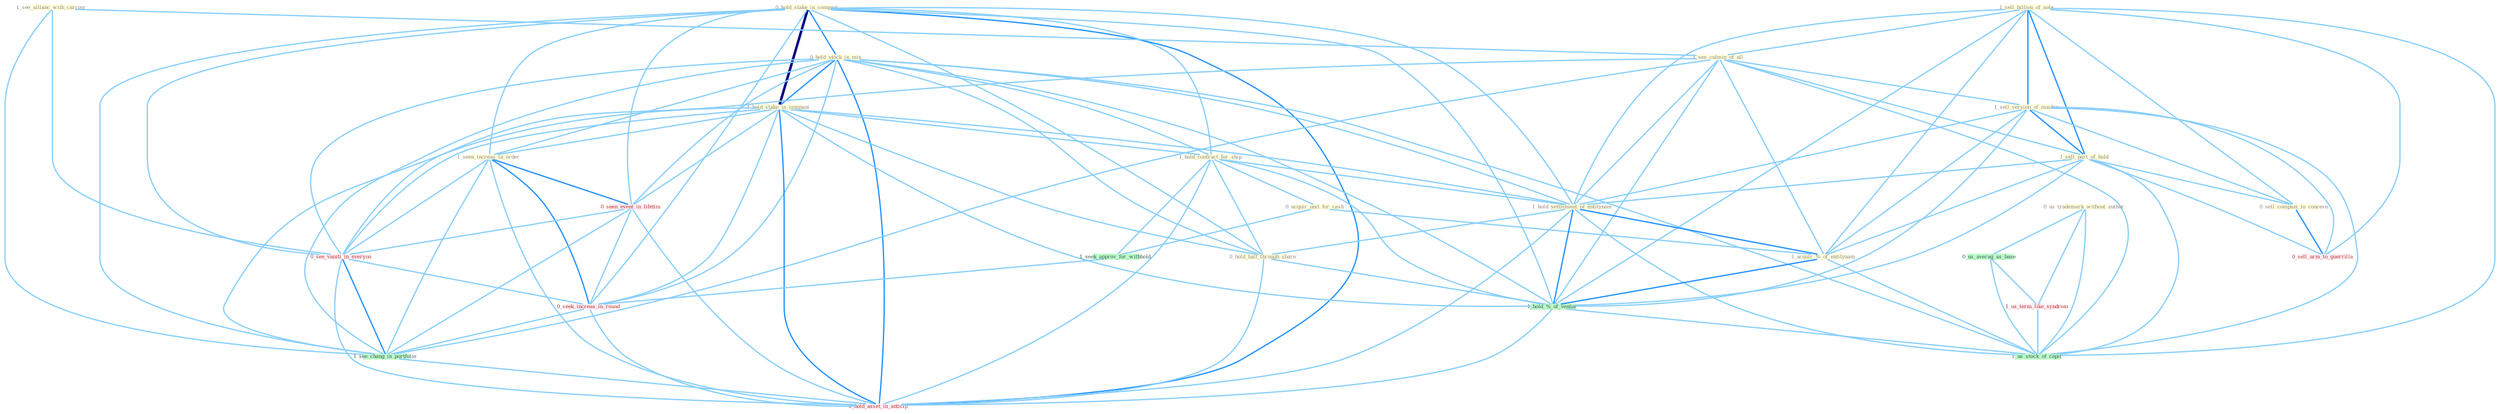 Graph G{ 
    node
    [shape=polygon,style=filled,width=.5,height=.06,color="#BDFCC9",fixedsize=true,fontsize=4,
    fontcolor="#2f4f4f"];
    {node
    [color="#ffffe0", fontcolor="#8b7d6b"] "0_hold_stake_in_compani " "0_hold_stock_in_mix " "1_see_allianc_with_carrier " "1_sell_billion_of_note " "1_see_culmin_of_all " "1_sell_version_of_machin " "1_hold_stake_in_compani " "1_hold_contract_for_ship " "1_sell_part_of_hold " "0_acquir_unit_for_cash " "1_hold_settlement_of_entitynam " "0_sell_compani_to_concern " "1_acquir_%_of_entitynam " "0_hold_half_through_share " "1_seen_increas_in_order " "0_us_trademark_without_author "}
{node [color="#fff0f5", fontcolor="#b22222"] "0_seen_event_in_lifetim " "1_us_term_like_syndrom " "0_see_vaniti_in_everyon " "0_sell_arm_to_guerrilla " "0_seek_increas_in_round " "0_hold_asset_in_anticip "}
edge [color="#B0E2FF"];

	"0_hold_stake_in_compani " -- "0_hold_stock_in_mix " [w="2", color="#1e90ff" , len=0.8];
	"0_hold_stake_in_compani " -- "1_hold_stake_in_compani " [w="4", style=bold, color="#000080", len=0.4];
	"0_hold_stake_in_compani " -- "1_hold_contract_for_ship " [w="1", color="#87cefa" ];
	"0_hold_stake_in_compani " -- "1_hold_settlement_of_entitynam " [w="1", color="#87cefa" ];
	"0_hold_stake_in_compani " -- "0_hold_half_through_share " [w="1", color="#87cefa" ];
	"0_hold_stake_in_compani " -- "1_seen_increas_in_order " [w="1", color="#87cefa" ];
	"0_hold_stake_in_compani " -- "0_seen_event_in_lifetim " [w="1", color="#87cefa" ];
	"0_hold_stake_in_compani " -- "1_hold_%_of_ventur " [w="1", color="#87cefa" ];
	"0_hold_stake_in_compani " -- "0_see_vaniti_in_everyon " [w="1", color="#87cefa" ];
	"0_hold_stake_in_compani " -- "0_seek_increas_in_round " [w="1", color="#87cefa" ];
	"0_hold_stake_in_compani " -- "1_see_chang_in_portfolio " [w="1", color="#87cefa" ];
	"0_hold_stake_in_compani " -- "0_hold_asset_in_anticip " [w="2", color="#1e90ff" , len=0.8];
	"0_hold_stock_in_mix " -- "1_hold_stake_in_compani " [w="2", color="#1e90ff" , len=0.8];
	"0_hold_stock_in_mix " -- "1_hold_contract_for_ship " [w="1", color="#87cefa" ];
	"0_hold_stock_in_mix " -- "1_hold_settlement_of_entitynam " [w="1", color="#87cefa" ];
	"0_hold_stock_in_mix " -- "0_hold_half_through_share " [w="1", color="#87cefa" ];
	"0_hold_stock_in_mix " -- "1_seen_increas_in_order " [w="1", color="#87cefa" ];
	"0_hold_stock_in_mix " -- "0_seen_event_in_lifetim " [w="1", color="#87cefa" ];
	"0_hold_stock_in_mix " -- "1_hold_%_of_ventur " [w="1", color="#87cefa" ];
	"0_hold_stock_in_mix " -- "0_see_vaniti_in_everyon " [w="1", color="#87cefa" ];
	"0_hold_stock_in_mix " -- "0_seek_increas_in_round " [w="1", color="#87cefa" ];
	"0_hold_stock_in_mix " -- "1_us_stock_of_capit " [w="1", color="#87cefa" ];
	"0_hold_stock_in_mix " -- "1_see_chang_in_portfolio " [w="1", color="#87cefa" ];
	"0_hold_stock_in_mix " -- "0_hold_asset_in_anticip " [w="2", color="#1e90ff" , len=0.8];
	"1_see_allianc_with_carrier " -- "1_see_culmin_of_all " [w="1", color="#87cefa" ];
	"1_see_allianc_with_carrier " -- "0_see_vaniti_in_everyon " [w="1", color="#87cefa" ];
	"1_see_allianc_with_carrier " -- "1_see_chang_in_portfolio " [w="1", color="#87cefa" ];
	"1_sell_billion_of_note " -- "1_see_culmin_of_all " [w="1", color="#87cefa" ];
	"1_sell_billion_of_note " -- "1_sell_version_of_machin " [w="2", color="#1e90ff" , len=0.8];
	"1_sell_billion_of_note " -- "1_sell_part_of_hold " [w="2", color="#1e90ff" , len=0.8];
	"1_sell_billion_of_note " -- "1_hold_settlement_of_entitynam " [w="1", color="#87cefa" ];
	"1_sell_billion_of_note " -- "0_sell_compani_to_concern " [w="1", color="#87cefa" ];
	"1_sell_billion_of_note " -- "1_acquir_%_of_entitynam " [w="1", color="#87cefa" ];
	"1_sell_billion_of_note " -- "1_hold_%_of_ventur " [w="1", color="#87cefa" ];
	"1_sell_billion_of_note " -- "0_sell_arm_to_guerrilla " [w="1", color="#87cefa" ];
	"1_sell_billion_of_note " -- "1_us_stock_of_capit " [w="1", color="#87cefa" ];
	"1_see_culmin_of_all " -- "1_sell_version_of_machin " [w="1", color="#87cefa" ];
	"1_see_culmin_of_all " -- "1_sell_part_of_hold " [w="1", color="#87cefa" ];
	"1_see_culmin_of_all " -- "1_hold_settlement_of_entitynam " [w="1", color="#87cefa" ];
	"1_see_culmin_of_all " -- "1_acquir_%_of_entitynam " [w="1", color="#87cefa" ];
	"1_see_culmin_of_all " -- "1_hold_%_of_ventur " [w="1", color="#87cefa" ];
	"1_see_culmin_of_all " -- "0_see_vaniti_in_everyon " [w="1", color="#87cefa" ];
	"1_see_culmin_of_all " -- "1_us_stock_of_capit " [w="1", color="#87cefa" ];
	"1_see_culmin_of_all " -- "1_see_chang_in_portfolio " [w="1", color="#87cefa" ];
	"1_sell_version_of_machin " -- "1_sell_part_of_hold " [w="2", color="#1e90ff" , len=0.8];
	"1_sell_version_of_machin " -- "1_hold_settlement_of_entitynam " [w="1", color="#87cefa" ];
	"1_sell_version_of_machin " -- "0_sell_compani_to_concern " [w="1", color="#87cefa" ];
	"1_sell_version_of_machin " -- "1_acquir_%_of_entitynam " [w="1", color="#87cefa" ];
	"1_sell_version_of_machin " -- "1_hold_%_of_ventur " [w="1", color="#87cefa" ];
	"1_sell_version_of_machin " -- "0_sell_arm_to_guerrilla " [w="1", color="#87cefa" ];
	"1_sell_version_of_machin " -- "1_us_stock_of_capit " [w="1", color="#87cefa" ];
	"1_hold_stake_in_compani " -- "1_hold_contract_for_ship " [w="1", color="#87cefa" ];
	"1_hold_stake_in_compani " -- "1_hold_settlement_of_entitynam " [w="1", color="#87cefa" ];
	"1_hold_stake_in_compani " -- "0_hold_half_through_share " [w="1", color="#87cefa" ];
	"1_hold_stake_in_compani " -- "1_seen_increas_in_order " [w="1", color="#87cefa" ];
	"1_hold_stake_in_compani " -- "0_seen_event_in_lifetim " [w="1", color="#87cefa" ];
	"1_hold_stake_in_compani " -- "1_hold_%_of_ventur " [w="1", color="#87cefa" ];
	"1_hold_stake_in_compani " -- "0_see_vaniti_in_everyon " [w="1", color="#87cefa" ];
	"1_hold_stake_in_compani " -- "0_seek_increas_in_round " [w="1", color="#87cefa" ];
	"1_hold_stake_in_compani " -- "1_see_chang_in_portfolio " [w="1", color="#87cefa" ];
	"1_hold_stake_in_compani " -- "0_hold_asset_in_anticip " [w="2", color="#1e90ff" , len=0.8];
	"1_hold_contract_for_ship " -- "0_acquir_unit_for_cash " [w="1", color="#87cefa" ];
	"1_hold_contract_for_ship " -- "1_hold_settlement_of_entitynam " [w="1", color="#87cefa" ];
	"1_hold_contract_for_ship " -- "0_hold_half_through_share " [w="1", color="#87cefa" ];
	"1_hold_contract_for_ship " -- "1_seek_approv_for_withhold " [w="1", color="#87cefa" ];
	"1_hold_contract_for_ship " -- "1_hold_%_of_ventur " [w="1", color="#87cefa" ];
	"1_hold_contract_for_ship " -- "0_hold_asset_in_anticip " [w="1", color="#87cefa" ];
	"1_sell_part_of_hold " -- "1_hold_settlement_of_entitynam " [w="1", color="#87cefa" ];
	"1_sell_part_of_hold " -- "0_sell_compani_to_concern " [w="1", color="#87cefa" ];
	"1_sell_part_of_hold " -- "1_acquir_%_of_entitynam " [w="1", color="#87cefa" ];
	"1_sell_part_of_hold " -- "1_hold_%_of_ventur " [w="1", color="#87cefa" ];
	"1_sell_part_of_hold " -- "0_sell_arm_to_guerrilla " [w="1", color="#87cefa" ];
	"1_sell_part_of_hold " -- "1_us_stock_of_capit " [w="1", color="#87cefa" ];
	"0_acquir_unit_for_cash " -- "1_acquir_%_of_entitynam " [w="1", color="#87cefa" ];
	"0_acquir_unit_for_cash " -- "1_seek_approv_for_withhold " [w="1", color="#87cefa" ];
	"1_hold_settlement_of_entitynam " -- "1_acquir_%_of_entitynam " [w="2", color="#1e90ff" , len=0.8];
	"1_hold_settlement_of_entitynam " -- "0_hold_half_through_share " [w="1", color="#87cefa" ];
	"1_hold_settlement_of_entitynam " -- "1_hold_%_of_ventur " [w="2", color="#1e90ff" , len=0.8];
	"1_hold_settlement_of_entitynam " -- "1_us_stock_of_capit " [w="1", color="#87cefa" ];
	"1_hold_settlement_of_entitynam " -- "0_hold_asset_in_anticip " [w="1", color="#87cefa" ];
	"0_sell_compani_to_concern " -- "0_sell_arm_to_guerrilla " [w="2", color="#1e90ff" , len=0.8];
	"1_acquir_%_of_entitynam " -- "1_hold_%_of_ventur " [w="2", color="#1e90ff" , len=0.8];
	"1_acquir_%_of_entitynam " -- "1_us_stock_of_capit " [w="1", color="#87cefa" ];
	"0_hold_half_through_share " -- "1_hold_%_of_ventur " [w="1", color="#87cefa" ];
	"0_hold_half_through_share " -- "0_hold_asset_in_anticip " [w="1", color="#87cefa" ];
	"1_seen_increas_in_order " -- "0_seen_event_in_lifetim " [w="2", color="#1e90ff" , len=0.8];
	"1_seen_increas_in_order " -- "0_see_vaniti_in_everyon " [w="1", color="#87cefa" ];
	"1_seen_increas_in_order " -- "0_seek_increas_in_round " [w="2", color="#1e90ff" , len=0.8];
	"1_seen_increas_in_order " -- "1_see_chang_in_portfolio " [w="1", color="#87cefa" ];
	"1_seen_increas_in_order " -- "0_hold_asset_in_anticip " [w="1", color="#87cefa" ];
	"0_us_trademark_without_author " -- "0_us_averag_as_base " [w="1", color="#87cefa" ];
	"0_us_trademark_without_author " -- "1_us_term_like_syndrom " [w="1", color="#87cefa" ];
	"0_us_trademark_without_author " -- "1_us_stock_of_capit " [w="1", color="#87cefa" ];
	"0_seen_event_in_lifetim " -- "0_see_vaniti_in_everyon " [w="1", color="#87cefa" ];
	"0_seen_event_in_lifetim " -- "0_seek_increas_in_round " [w="1", color="#87cefa" ];
	"0_seen_event_in_lifetim " -- "1_see_chang_in_portfolio " [w="1", color="#87cefa" ];
	"0_seen_event_in_lifetim " -- "0_hold_asset_in_anticip " [w="1", color="#87cefa" ];
	"0_us_averag_as_base " -- "1_us_term_like_syndrom " [w="1", color="#87cefa" ];
	"0_us_averag_as_base " -- "1_us_stock_of_capit " [w="1", color="#87cefa" ];
	"1_us_term_like_syndrom " -- "1_us_stock_of_capit " [w="1", color="#87cefa" ];
	"1_seek_approv_for_withhold " -- "0_seek_increas_in_round " [w="1", color="#87cefa" ];
	"1_hold_%_of_ventur " -- "1_us_stock_of_capit " [w="1", color="#87cefa" ];
	"1_hold_%_of_ventur " -- "0_hold_asset_in_anticip " [w="1", color="#87cefa" ];
	"0_see_vaniti_in_everyon " -- "0_seek_increas_in_round " [w="1", color="#87cefa" ];
	"0_see_vaniti_in_everyon " -- "1_see_chang_in_portfolio " [w="2", color="#1e90ff" , len=0.8];
	"0_see_vaniti_in_everyon " -- "0_hold_asset_in_anticip " [w="1", color="#87cefa" ];
	"0_seek_increas_in_round " -- "1_see_chang_in_portfolio " [w="1", color="#87cefa" ];
	"0_seek_increas_in_round " -- "0_hold_asset_in_anticip " [w="1", color="#87cefa" ];
	"1_see_chang_in_portfolio " -- "0_hold_asset_in_anticip " [w="1", color="#87cefa" ];
}
